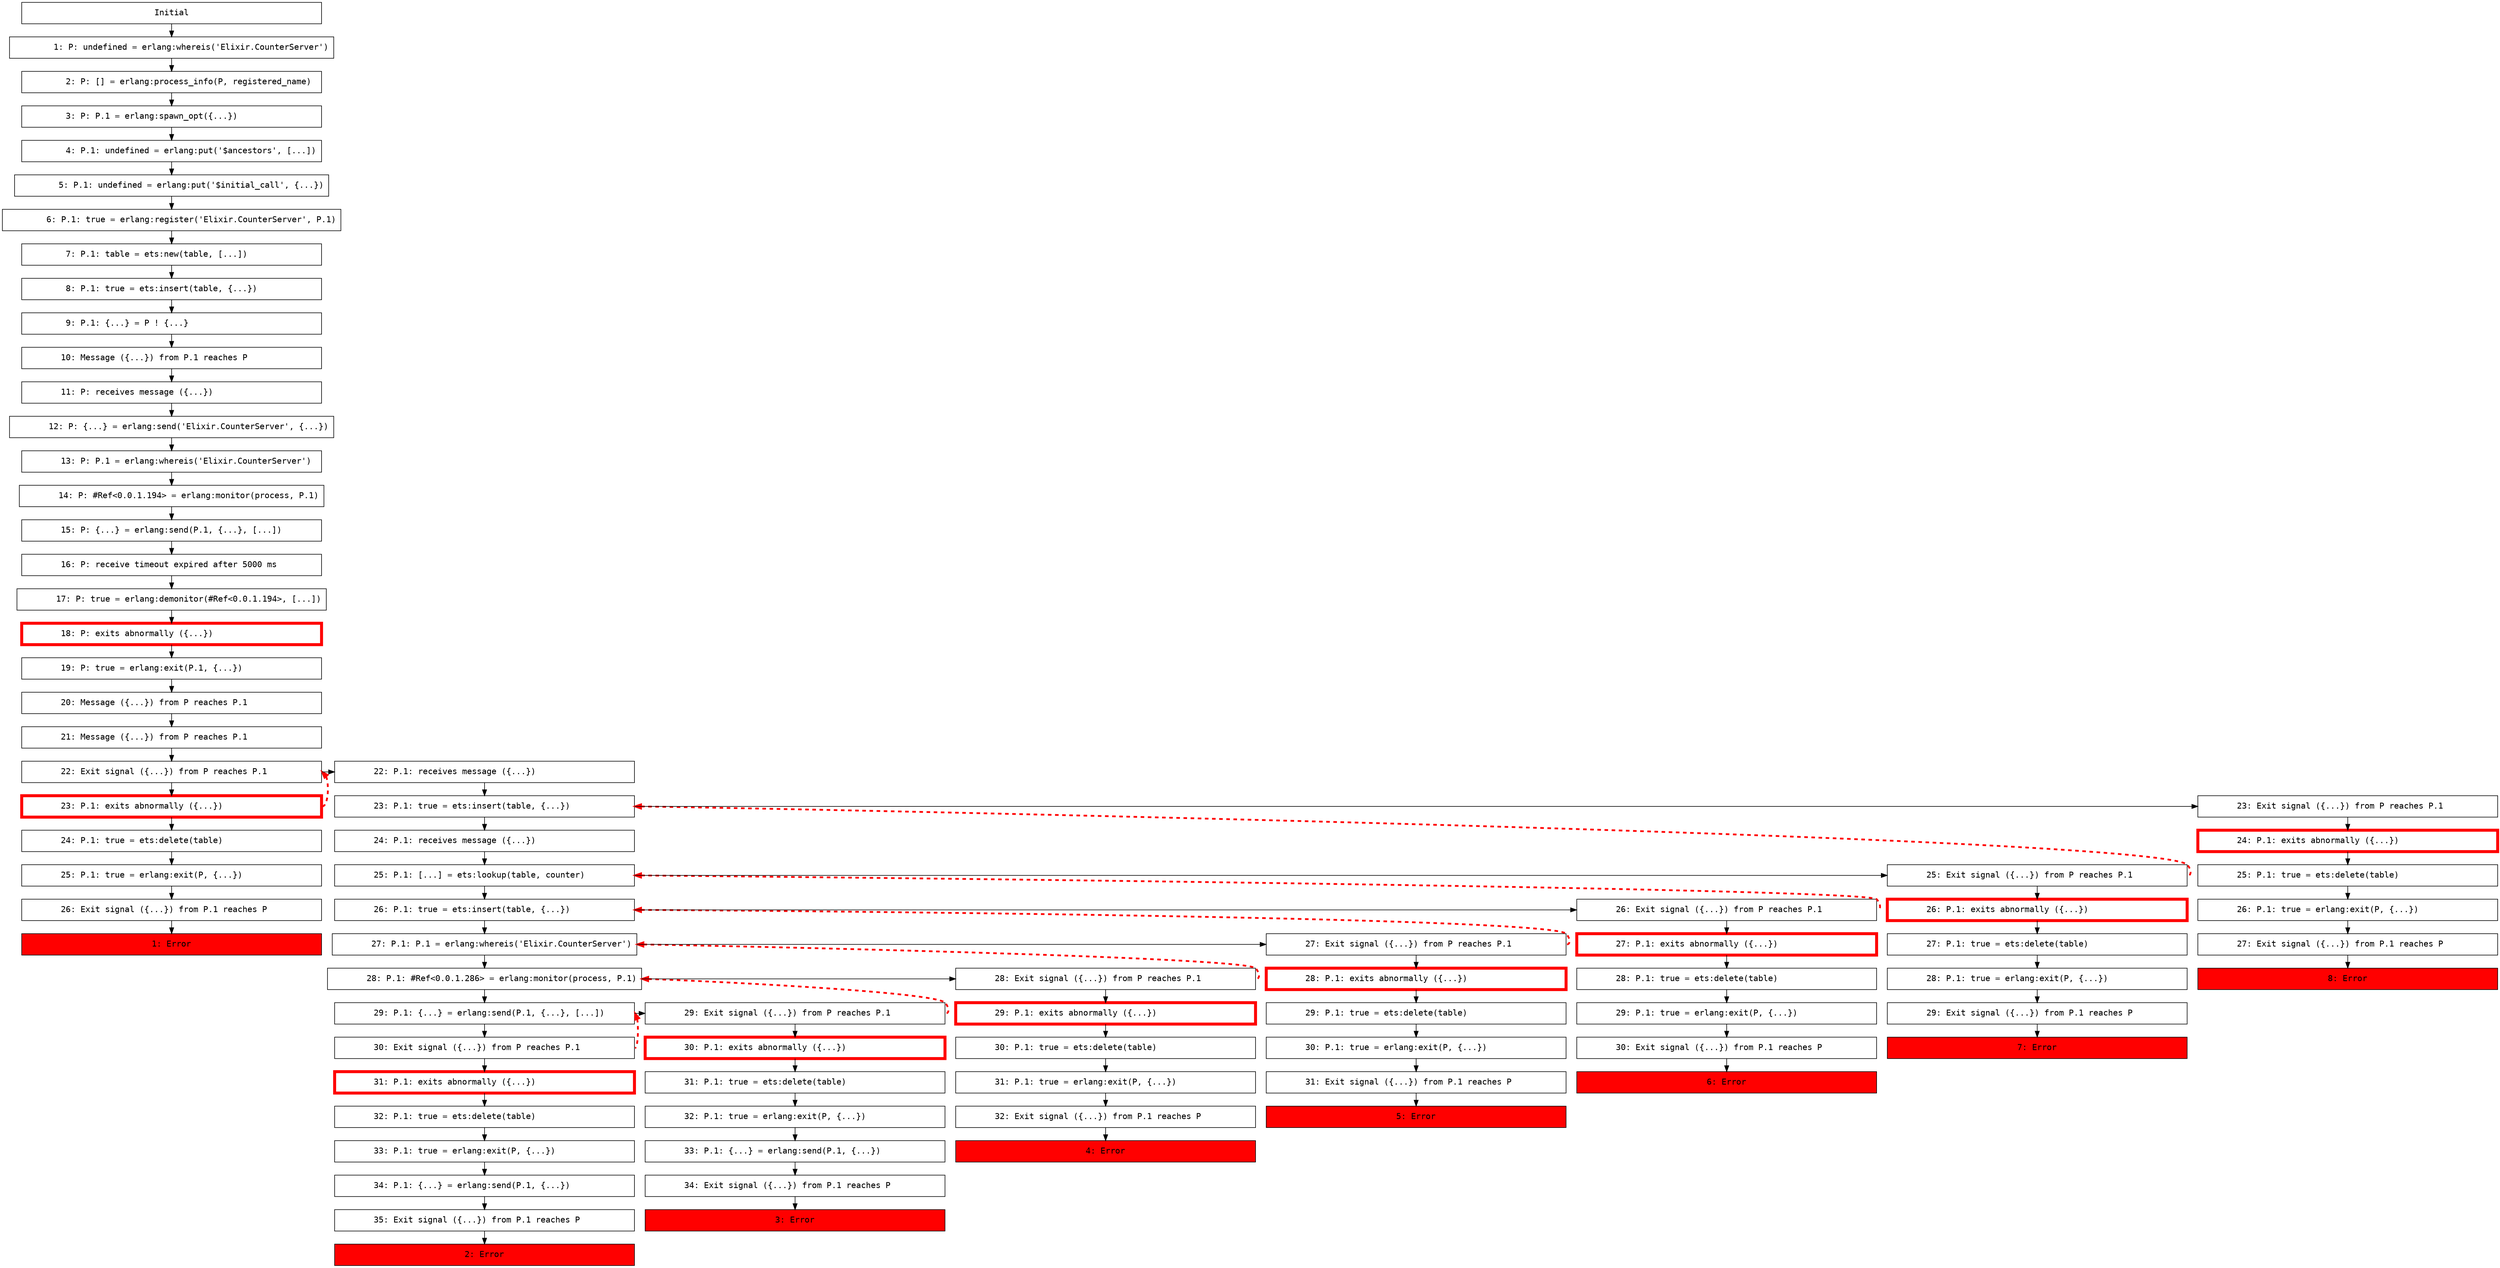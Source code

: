 digraph {
  graph [ranksep=0.3]
  node [shape=box,width=7,fontname=Monospace]
  init [label="Initial"];
  subgraph {
    "#Ref<0.0.1.90>" [label="        1: P: undefined = erlang:whereis('Elixir.CounterServer')\l"];
    "init" -> "#Ref<0.0.1.90>"[weight=1000];
    "#Ref<0.0.1.128>" [label="        2: P: [] = erlang:process_info(P, registered_name)\l"];
    "#Ref<0.0.1.90>" -> "#Ref<0.0.1.128>"[weight=1000];
    "#Ref<0.0.1.140>" [label="        3: P: P.1 = erlang:spawn_opt({...})\l"];
    "#Ref<0.0.1.128>" -> "#Ref<0.0.1.140>"[weight=1000];
    "#Ref<0.0.1.151>" [label="        4: P.1: undefined = erlang:put('$ancestors', [...])\l"];
    "#Ref<0.0.1.140>" -> "#Ref<0.0.1.151>"[weight=1000];
    "#Ref<0.0.1.155>" [label="        5: P.1: undefined = erlang:put('$initial_call', {...})\l"];
    "#Ref<0.0.1.151>" -> "#Ref<0.0.1.155>"[weight=1000];
    "#Ref<0.0.1.157>" [label="        6: P.1: true = erlang:register('Elixir.CounterServer', P.1)\l"];
    "#Ref<0.0.1.155>" -> "#Ref<0.0.1.157>"[weight=1000];
    "#Ref<0.0.1.160>" [label="        7: P.1: table = ets:new(table, [...])\l"];
    "#Ref<0.0.1.157>" -> "#Ref<0.0.1.160>"[weight=1000];
    "#Ref<0.0.1.172>" [label="        8: P.1: true = ets:insert(table, {...})\l"];
    "#Ref<0.0.1.160>" -> "#Ref<0.0.1.172>"[weight=1000];
    "#Ref<0.0.1.176>" [label="        9: P.1: {...} = P ! {...}\l"];
    "#Ref<0.0.1.172>" -> "#Ref<0.0.1.176>"[weight=1000];
    "#Ref<0.0.1.180>" [label="       10: Message ({...}) from P.1 reaches P\l"];
    "#Ref<0.0.1.176>" -> "#Ref<0.0.1.180>"[weight=1000];
    "#Ref<0.0.1.182>" [label="       11: P: receives message ({...})\l"];
    "#Ref<0.0.1.180>" -> "#Ref<0.0.1.182>"[weight=1000];
    "#Ref<0.0.1.185>" [label="       12: P: {...} = erlang:send('Elixir.CounterServer', {...})\l"];
    "#Ref<0.0.1.182>" -> "#Ref<0.0.1.185>"[weight=1000];
    "#Ref<0.0.1.189>" [label="       13: P: P.1 = erlang:whereis('Elixir.CounterServer')\l"];
    "#Ref<0.0.1.185>" -> "#Ref<0.0.1.189>"[weight=1000];
    "#Ref<0.0.1.191>" [label="       14: P: #Ref<0.0.1.194> = erlang:monitor(process, P.1)\l"];
    "#Ref<0.0.1.189>" -> "#Ref<0.0.1.191>"[weight=1000];
    "#Ref<0.0.1.195>" [label="       15: P: {...} = erlang:send(P.1, {...}, [...])\l"];
    "#Ref<0.0.1.191>" -> "#Ref<0.0.1.195>"[weight=1000];
    "#Ref<0.0.1.199>" [label="       16: P: receive timeout expired after 5000 ms\l"];
    "#Ref<0.0.1.195>" -> "#Ref<0.0.1.199>"[weight=1000];
    "#Ref<0.0.1.201>" [label="       17: P: true = erlang:demonitor(#Ref<0.0.1.194>, [...])\l"];
    "#Ref<0.0.1.199>" -> "#Ref<0.0.1.201>"[weight=1000];
    "#Ref<0.0.1.204>" [label="       18: P: exits abnormally ({...})\l",color=red,penwidth=5];
    "#Ref<0.0.1.201>" -> "#Ref<0.0.1.204>"[weight=1000];
    "#Ref<0.0.1.206>" [label="       19: P: true = erlang:exit(P.1, {...})\l"];
    "#Ref<0.0.1.204>" -> "#Ref<0.0.1.206>"[weight=1000];
    "#Ref<0.0.1.210>" [label="       20: Message ({...}) from P reaches P.1\l"];
    "#Ref<0.0.1.206>" -> "#Ref<0.0.1.210>"[weight=1000];
    "#Ref<0.0.1.214>" [label="       21: Message ({...}) from P reaches P.1\l"];
    "#Ref<0.0.1.210>" -> "#Ref<0.0.1.214>"[weight=1000];
    "#Ref<0.0.1.217>" [label="       22: Exit signal ({...}) from P reaches P.1\l"];
    "#Ref<0.0.1.214>" -> "#Ref<0.0.1.217>"[weight=1000];
    "#Ref<0.0.1.221>" [label="       23: P.1: exits abnormally ({...})\l",color=red,penwidth=5];
    "#Ref<0.0.1.217>" -> "#Ref<0.0.1.221>"[weight=1000];
    "#Ref<0.0.1.225>" [label="       24: P.1: true = ets:delete(table)\l"];
    "#Ref<0.0.1.221>" -> "#Ref<0.0.1.225>"[weight=1000];
    "#Ref<0.0.1.228>" [label="       25: P.1: true = erlang:exit(P, {...})\l"];
    "#Ref<0.0.1.225>" -> "#Ref<0.0.1.228>"[weight=1000];
    "#Ref<0.0.1.233>" [label="       26: Exit signal ({...}) from P.1 reaches P\l"];
    "#Ref<0.0.1.228>" -> "#Ref<0.0.1.233>"[weight=1000];
    "#Ref<0.0.1.217>":e -> "#Ref<0.0.1.221>":e[constraint=false, color=red, dir=back, penwidth=3, style=dashed];
    "#Ref<0.0.1.337>" [label="1: Error",style=filled,fillcolor=red];
    "#Ref<0.0.1.233>" -> "#Ref<0.0.1.337>"[weight=1000];
  }
  subgraph{
    "#Ref<0.0.1.255>" [label="       22: P.1: receives message ({...})\l"];
    "#Ref<0.0.1.214>" -> "#Ref<0.0.1.255>"[style=invis,weight=1];
    "#Ref<0.0.1.217>" -> "#Ref<0.0.1.255>"[constraint=false];
    "#Ref<0.0.1.267>" [label="       23: P.1: true = ets:insert(table, {...})\l"];
    "#Ref<0.0.1.255>" -> "#Ref<0.0.1.267>"[weight=1000];
    "#Ref<0.0.1.271>" [label="       24: P.1: receives message ({...})\l"];
    "#Ref<0.0.1.267>" -> "#Ref<0.0.1.271>"[weight=1000];
    "#Ref<0.0.1.275>" [label="       25: P.1: [...] = ets:lookup(table, counter)\l"];
    "#Ref<0.0.1.271>" -> "#Ref<0.0.1.275>"[weight=1000];
    "#Ref<0.0.1.278>" [label="       26: P.1: true = ets:insert(table, {...})\l"];
    "#Ref<0.0.1.275>" -> "#Ref<0.0.1.278>"[weight=1000];
    "#Ref<0.0.1.280>" [label="       27: P.1: P.1 = erlang:whereis('Elixir.CounterServer')\l"];
    "#Ref<0.0.1.278>" -> "#Ref<0.0.1.280>"[weight=1000];
    "#Ref<0.0.1.283>" [label="       28: P.1: #Ref<0.0.1.286> = erlang:monitor(process, P.1)\l"];
    "#Ref<0.0.1.280>" -> "#Ref<0.0.1.283>"[weight=1000];
    "#Ref<0.0.1.287>" [label="       29: P.1: {...} = erlang:send(P.1, {...}, [...])\l"];
    "#Ref<0.0.1.283>" -> "#Ref<0.0.1.287>"[weight=1000];
    "#Ref<0.0.1.291>" [label="       30: Exit signal ({...}) from P reaches P.1\l"];
    "#Ref<0.0.1.287>" -> "#Ref<0.0.1.291>"[weight=1000];
    "#Ref<0.0.1.295>" [label="       31: P.1: exits abnormally ({...})\l",color=red,penwidth=5];
    "#Ref<0.0.1.291>" -> "#Ref<0.0.1.295>"[weight=1000];
    "#Ref<0.0.1.298>" [label="       32: P.1: true = ets:delete(table)\l"];
    "#Ref<0.0.1.295>" -> "#Ref<0.0.1.298>"[weight=1000];
    "#Ref<0.0.1.301>" [label="       33: P.1: true = erlang:exit(P, {...})\l"];
    "#Ref<0.0.1.298>" -> "#Ref<0.0.1.301>"[weight=1000];
    "#Ref<0.0.1.305>" [label="       34: P.1: {...} = erlang:send(P.1, {...})\l"];
    "#Ref<0.0.1.301>" -> "#Ref<0.0.1.305>"[weight=1000];
    "#Ref<0.0.1.310>" [label="       35: Exit signal ({...}) from P.1 reaches P\l"];
    "#Ref<0.0.1.305>" -> "#Ref<0.0.1.310>"[weight=1000];
    "#Ref<0.0.1.287>":e -> "#Ref<0.0.1.291>":e[constraint=false, color=red, dir=back, penwidth=3, style=dashed];
    "#Ref<0.0.1.468>" [label="2: Error",style=filled,fillcolor=red];
    "#Ref<0.0.1.310>" -> "#Ref<0.0.1.468>"[weight=1000];
  }
  subgraph{
    "#Ref<0.0.1.320>" [label="       29: Exit signal ({...}) from P reaches P.1\l"];
    "#Ref<0.0.1.283>" -> "#Ref<0.0.1.320>"[style=invis,weight=1];
    "#Ref<0.0.1.287>" -> "#Ref<0.0.1.320>"[constraint=false];
    "#Ref<0.0.1.339>" [label="       30: P.1: exits abnormally ({...})\l",color=red,penwidth=5];
    "#Ref<0.0.1.320>" -> "#Ref<0.0.1.339>"[weight=1000];
    "#Ref<0.0.1.342>" [label="       31: P.1: true = ets:delete(table)\l"];
    "#Ref<0.0.1.339>" -> "#Ref<0.0.1.342>"[weight=1000];
    "#Ref<0.0.1.346>" [label="       32: P.1: true = erlang:exit(P, {...})\l"];
    "#Ref<0.0.1.342>" -> "#Ref<0.0.1.346>"[weight=1000];
    "#Ref<0.0.1.350>" [label="       33: P.1: {...} = erlang:send(P.1, {...})\l"];
    "#Ref<0.0.1.346>" -> "#Ref<0.0.1.350>"[weight=1000];
    "#Ref<0.0.1.354>" [label="       34: Exit signal ({...}) from P.1 reaches P\l"];
    "#Ref<0.0.1.350>" -> "#Ref<0.0.1.354>"[weight=1000];
    "#Ref<0.0.1.283>":e -> "#Ref<0.0.1.320>":e[constraint=false, color=red, dir=back, penwidth=3, style=dashed];
    "#Ref<0.0.1.550>" [label="3: Error",style=filled,fillcolor=red];
    "#Ref<0.0.1.354>" -> "#Ref<0.0.1.550>"[weight=1000];
  }
  subgraph{
    "#Ref<0.0.1.361>" [label="       28: Exit signal ({...}) from P reaches P.1\l"];
    "#Ref<0.0.1.280>" -> "#Ref<0.0.1.361>"[style=invis,weight=1];
    "#Ref<0.0.1.283>" -> "#Ref<0.0.1.361>"[constraint=false];
    "#Ref<0.0.1.381>" [label="       29: P.1: exits abnormally ({...})\l",color=red,penwidth=5];
    "#Ref<0.0.1.361>" -> "#Ref<0.0.1.381>"[weight=1000];
    "#Ref<0.0.1.384>" [label="       30: P.1: true = ets:delete(table)\l"];
    "#Ref<0.0.1.381>" -> "#Ref<0.0.1.384>"[weight=1000];
    "#Ref<0.0.1.387>" [label="       31: P.1: true = erlang:exit(P, {...})\l"];
    "#Ref<0.0.1.384>" -> "#Ref<0.0.1.387>"[weight=1000];
    "#Ref<0.0.1.392>" [label="       32: Exit signal ({...}) from P.1 reaches P\l"];
    "#Ref<0.0.1.387>" -> "#Ref<0.0.1.392>"[weight=1000];
    "#Ref<0.0.1.280>":e -> "#Ref<0.0.1.361>":e[constraint=false, color=red, dir=back, penwidth=3, style=dashed];
    "#Ref<0.0.1.603>" [label="4: Error",style=filled,fillcolor=red];
    "#Ref<0.0.1.392>" -> "#Ref<0.0.1.603>"[weight=1000];
  }
  subgraph{
    "#Ref<0.0.1.401>" [label="       27: Exit signal ({...}) from P reaches P.1\l"];
    "#Ref<0.0.1.278>" -> "#Ref<0.0.1.401>"[style=invis,weight=1];
    "#Ref<0.0.1.280>" -> "#Ref<0.0.1.401>"[constraint=false];
    "#Ref<0.0.1.417>" [label="       28: P.1: exits abnormally ({...})\l",color=red,penwidth=5];
    "#Ref<0.0.1.401>" -> "#Ref<0.0.1.417>"[weight=1000];
    "#Ref<0.0.1.419>" [label="       29: P.1: true = ets:delete(table)\l"];
    "#Ref<0.0.1.417>" -> "#Ref<0.0.1.419>"[weight=1000];
    "#Ref<0.0.1.422>" [label="       30: P.1: true = erlang:exit(P, {...})\l"];
    "#Ref<0.0.1.419>" -> "#Ref<0.0.1.422>"[weight=1000];
    "#Ref<0.0.1.426>" [label="       31: Exit signal ({...}) from P.1 reaches P\l"];
    "#Ref<0.0.1.422>" -> "#Ref<0.0.1.426>"[weight=1000];
    "#Ref<0.0.1.278>":e -> "#Ref<0.0.1.401>":e[constraint=false, color=red, dir=back, penwidth=3, style=dashed];
    "#Ref<0.0.1.655>" [label="5: Error",style=filled,fillcolor=red];
    "#Ref<0.0.1.426>" -> "#Ref<0.0.1.655>"[weight=1000];
  }
  subgraph{
    "#Ref<0.0.1.433>" [label="       26: Exit signal ({...}) from P reaches P.1\l"];
    "#Ref<0.0.1.275>" -> "#Ref<0.0.1.433>"[style=invis,weight=1];
    "#Ref<0.0.1.278>" -> "#Ref<0.0.1.433>"[constraint=false];
    "#Ref<0.0.1.449>" [label="       27: P.1: exits abnormally ({...})\l",color=red,penwidth=5];
    "#Ref<0.0.1.433>" -> "#Ref<0.0.1.449>"[weight=1000];
    "#Ref<0.0.1.452>" [label="       28: P.1: true = ets:delete(table)\l"];
    "#Ref<0.0.1.449>" -> "#Ref<0.0.1.452>"[weight=1000];
    "#Ref<0.0.1.455>" [label="       29: P.1: true = erlang:exit(P, {...})\l"];
    "#Ref<0.0.1.452>" -> "#Ref<0.0.1.455>"[weight=1000];
    "#Ref<0.0.1.459>" [label="       30: Exit signal ({...}) from P.1 reaches P\l"];
    "#Ref<0.0.1.455>" -> "#Ref<0.0.1.459>"[weight=1000];
    "#Ref<0.0.1.275>":e -> "#Ref<0.0.1.433>":e[constraint=false, color=red, dir=back, penwidth=3, style=dashed];
    "#Ref<0.0.1.706>" [label="6: Error",style=filled,fillcolor=red];
    "#Ref<0.0.1.459>" -> "#Ref<0.0.1.706>"[weight=1000];
  }
  subgraph{
    "#Ref<0.0.1.467>" [label="       25: Exit signal ({...}) from P reaches P.1\l"];
    "#Ref<0.0.1.271>" -> "#Ref<0.0.1.467>"[style=invis,weight=1];
    "#Ref<0.0.1.275>" -> "#Ref<0.0.1.467>"[constraint=false];
    "#Ref<0.0.1.484>" [label="       26: P.1: exits abnormally ({...})\l",color=red,penwidth=5];
    "#Ref<0.0.1.467>" -> "#Ref<0.0.1.484>"[weight=1000];
    "#Ref<0.0.1.487>" [label="       27: P.1: true = ets:delete(table)\l"];
    "#Ref<0.0.1.484>" -> "#Ref<0.0.1.487>"[weight=1000];
    "#Ref<0.0.1.489>" [label="       28: P.1: true = erlang:exit(P, {...})\l"];
    "#Ref<0.0.1.487>" -> "#Ref<0.0.1.489>"[weight=1000];
    "#Ref<0.0.1.493>" [label="       29: Exit signal ({...}) from P.1 reaches P\l"];
    "#Ref<0.0.1.489>" -> "#Ref<0.0.1.493>"[weight=1000];
    "#Ref<0.0.1.267>":e -> "#Ref<0.0.1.467>":e[constraint=false, color=red, dir=back, penwidth=3, style=dashed];
    "#Ref<0.0.1.756>" [label="7: Error",style=filled,fillcolor=red];
    "#Ref<0.0.1.493>" -> "#Ref<0.0.1.756>"[weight=1000];
  }
  subgraph{
    "#Ref<0.0.1.499>" [label="       23: Exit signal ({...}) from P reaches P.1\l"];
    "#Ref<0.0.1.255>" -> "#Ref<0.0.1.499>"[style=invis,weight=1];
    "#Ref<0.0.1.267>" -> "#Ref<0.0.1.499>"[constraint=false];
    "#Ref<0.0.1.514>" [label="       24: P.1: exits abnormally ({...})\l",color=red,penwidth=5];
    "#Ref<0.0.1.499>" -> "#Ref<0.0.1.514>"[weight=1000];
    "#Ref<0.0.1.517>" [label="       25: P.1: true = ets:delete(table)\l"];
    "#Ref<0.0.1.514>" -> "#Ref<0.0.1.517>"[weight=1000];
    "#Ref<0.0.1.520>" [label="       26: P.1: true = erlang:exit(P, {...})\l"];
    "#Ref<0.0.1.517>" -> "#Ref<0.0.1.520>"[weight=1000];
    "#Ref<0.0.1.524>" [label="       27: Exit signal ({...}) from P.1 reaches P\l"];
    "#Ref<0.0.1.520>" -> "#Ref<0.0.1.524>"[weight=1000];
    "#Ref<0.0.1.801>" [label="8: Error",style=filled,fillcolor=red];
    "#Ref<0.0.1.524>" -> "#Ref<0.0.1.801>"[weight=1000];
  }
}
